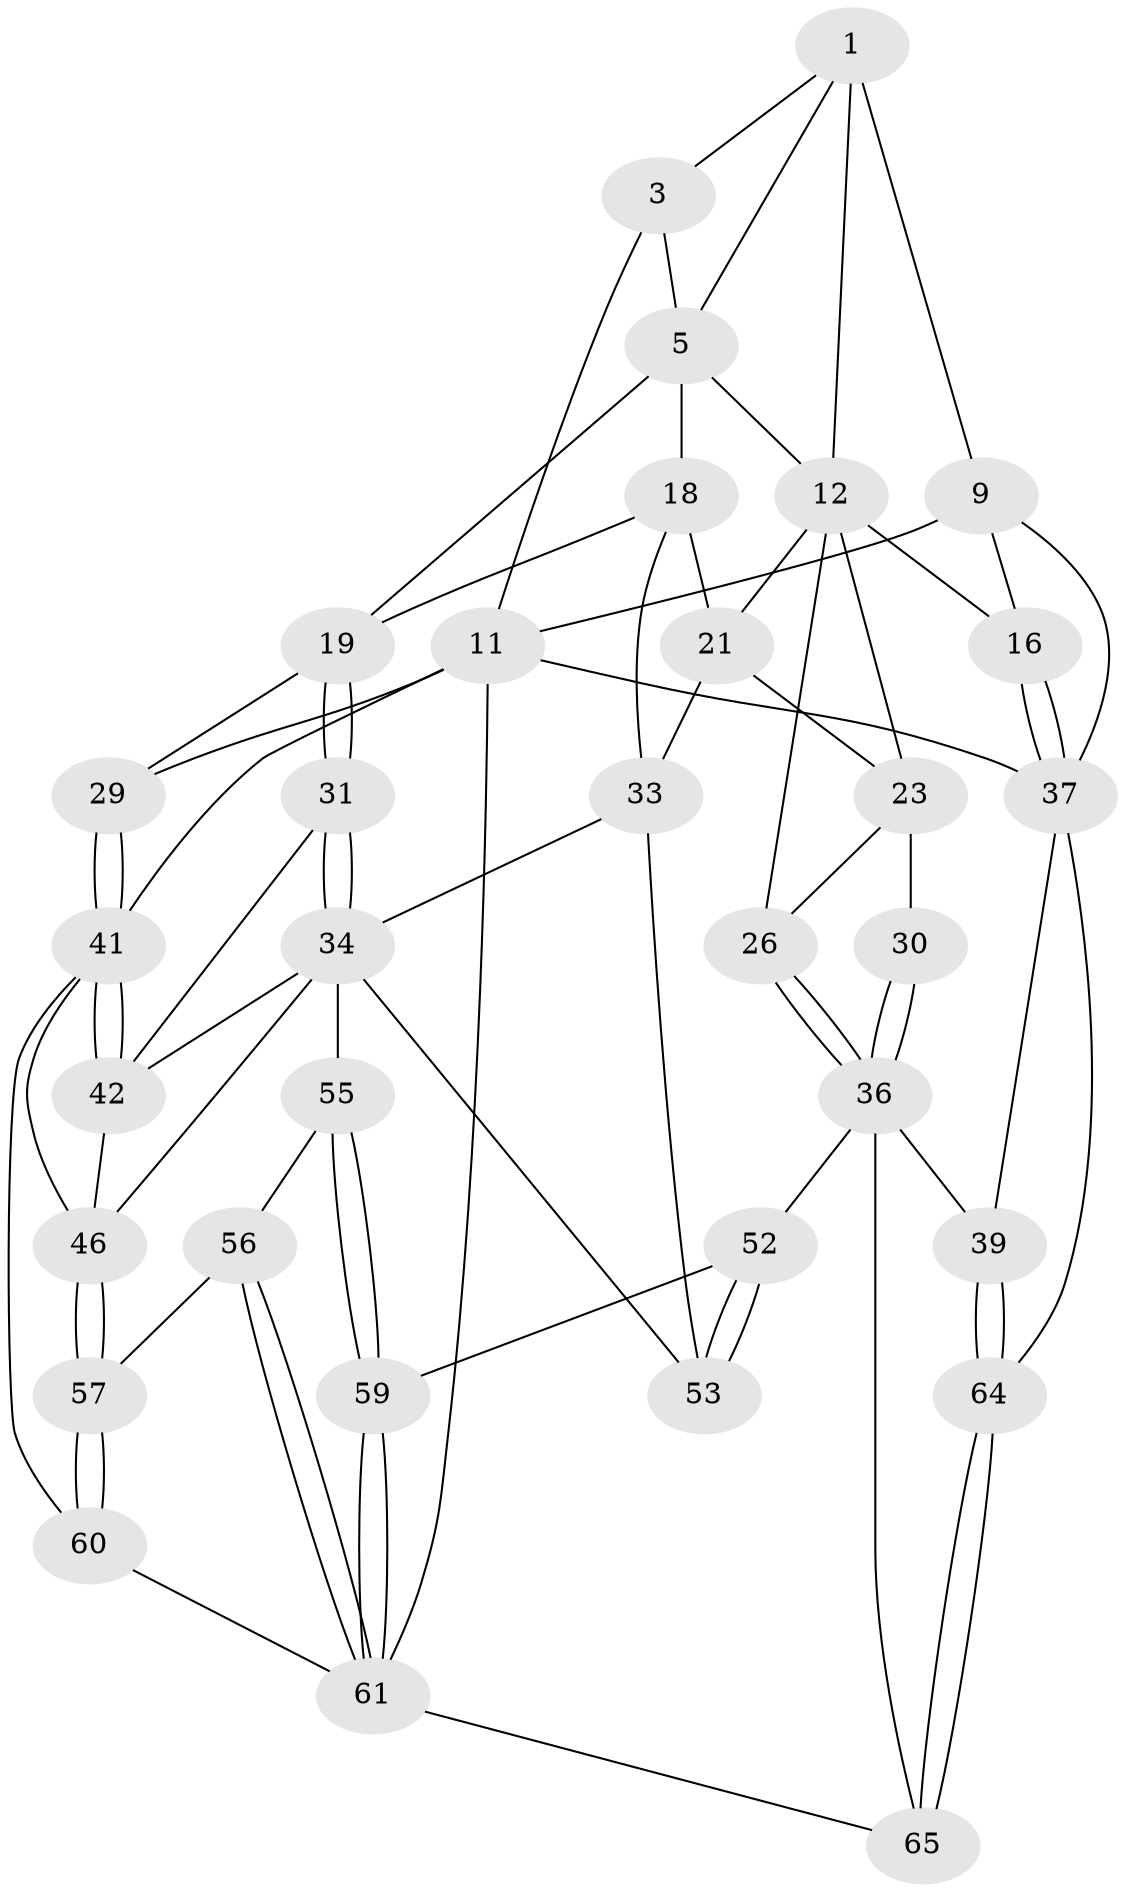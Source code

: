 // original degree distribution, {3: 0.030303030303030304, 5: 0.5151515151515151, 4: 0.24242424242424243, 6: 0.21212121212121213}
// Generated by graph-tools (version 1.1) at 2025/16/03/09/25 04:16:57]
// undirected, 33 vertices, 78 edges
graph export_dot {
graph [start="1"]
  node [color=gray90,style=filled];
  1 [pos="+0.5473603947045433+0.07570097946618369",super="+2+4"];
  3 [pos="+0.4585364484105237+0",super="+7"];
  5 [pos="+0.416783591559689+0.2612759065923133",super="+6+15"];
  9 [pos="+1+0",super="+10"];
  11 [pos="+0+0",super="+49"];
  12 [pos="+0.7869897256480687+0.26974505516604547",super="+13+17"];
  16 [pos="+1+0.4764093044395022"];
  18 [pos="+0.43422068463519836+0.5025389777563573",super="+22"];
  19 [pos="+0.3974936516356379+0.5177954115275247",super="+20"];
  21 [pos="+0.5388108574828481+0.48958236929430593",super="+25"];
  23 [pos="+0.7063857421928686+0.42305689068977764",super="+27+24"];
  26 [pos="+0.864639530395991+0.5020723637188568"];
  29 [pos="+0+0.32196662384107344"];
  30 [pos="+0.7615734334756926+0.6367793570355491"];
  31 [pos="+0.3589350929535129+0.5797488075042521",super="+32"];
  33 [pos="+0.4567740569157701+0.5764818549256061",super="+35"];
  34 [pos="+0.3662507053399438+0.6084978108207034",super="+44"];
  36 [pos="+0.8354458436420924+0.6956903600572858",super="+40"];
  37 [pos="+1+0.7340223362524954",super="+58+38"];
  39 [pos="+0.8640654749596663+0.7075991256190428"];
  41 [pos="+0+0.6762084795782501",super="+48"];
  42 [pos="+0.14954893238321548+0.5022714006876512",super="+43"];
  46 [pos="+0.2846642547126285+0.7181633117893828",super="+47"];
  52 [pos="+0.569828975790306+0.8048571459759968"];
  53 [pos="+0.5566424187171444+0.654146679069439"];
  55 [pos="+0.43921256094232797+0.7180468711764314"];
  56 [pos="+0.35701142767546257+0.8014185056202827"];
  57 [pos="+0.2782413095850762+0.7599346332141338"];
  59 [pos="+0.5463733650424323+0.8170637386886221"];
  60 [pos="+0.1679763732992773+0.845353968046356"];
  61 [pos="+0.460568925079235+0.8913089812663934",super="+62"];
  64 [pos="+0.7849010418689601+1"];
  65 [pos="+0.7798445769547628+1"];
  1 -- 3;
  1 -- 9 [weight=2];
  1 -- 12;
  1 -- 5;
  3 -- 11;
  3 -- 5;
  5 -- 18;
  5 -- 12;
  5 -- 19;
  9 -- 16;
  9 -- 11;
  9 -- 37;
  11 -- 29;
  11 -- 61;
  11 -- 41;
  11 -- 37;
  12 -- 23;
  12 -- 21;
  12 -- 16;
  12 -- 26;
  16 -- 37;
  16 -- 37;
  18 -- 19;
  18 -- 33;
  18 -- 21;
  19 -- 31 [weight=2];
  19 -- 31;
  19 -- 29;
  21 -- 33;
  21 -- 23;
  23 -- 26;
  23 -- 30 [weight=2];
  26 -- 36;
  26 -- 36;
  29 -- 41;
  29 -- 41;
  30 -- 36;
  30 -- 36;
  31 -- 34;
  31 -- 34;
  31 -- 42;
  33 -- 34;
  33 -- 53;
  34 -- 53;
  34 -- 55;
  34 -- 42;
  34 -- 46;
  36 -- 65;
  36 -- 52;
  36 -- 39;
  37 -- 64;
  37 -- 39;
  39 -- 64;
  39 -- 64;
  41 -- 42;
  41 -- 42;
  41 -- 60;
  41 -- 46;
  42 -- 46;
  46 -- 57;
  46 -- 57;
  52 -- 53;
  52 -- 53;
  52 -- 59;
  55 -- 56;
  55 -- 59;
  55 -- 59;
  56 -- 57;
  56 -- 61;
  56 -- 61;
  57 -- 60;
  57 -- 60;
  59 -- 61;
  59 -- 61;
  60 -- 61;
  61 -- 65;
  64 -- 65;
  64 -- 65;
}
